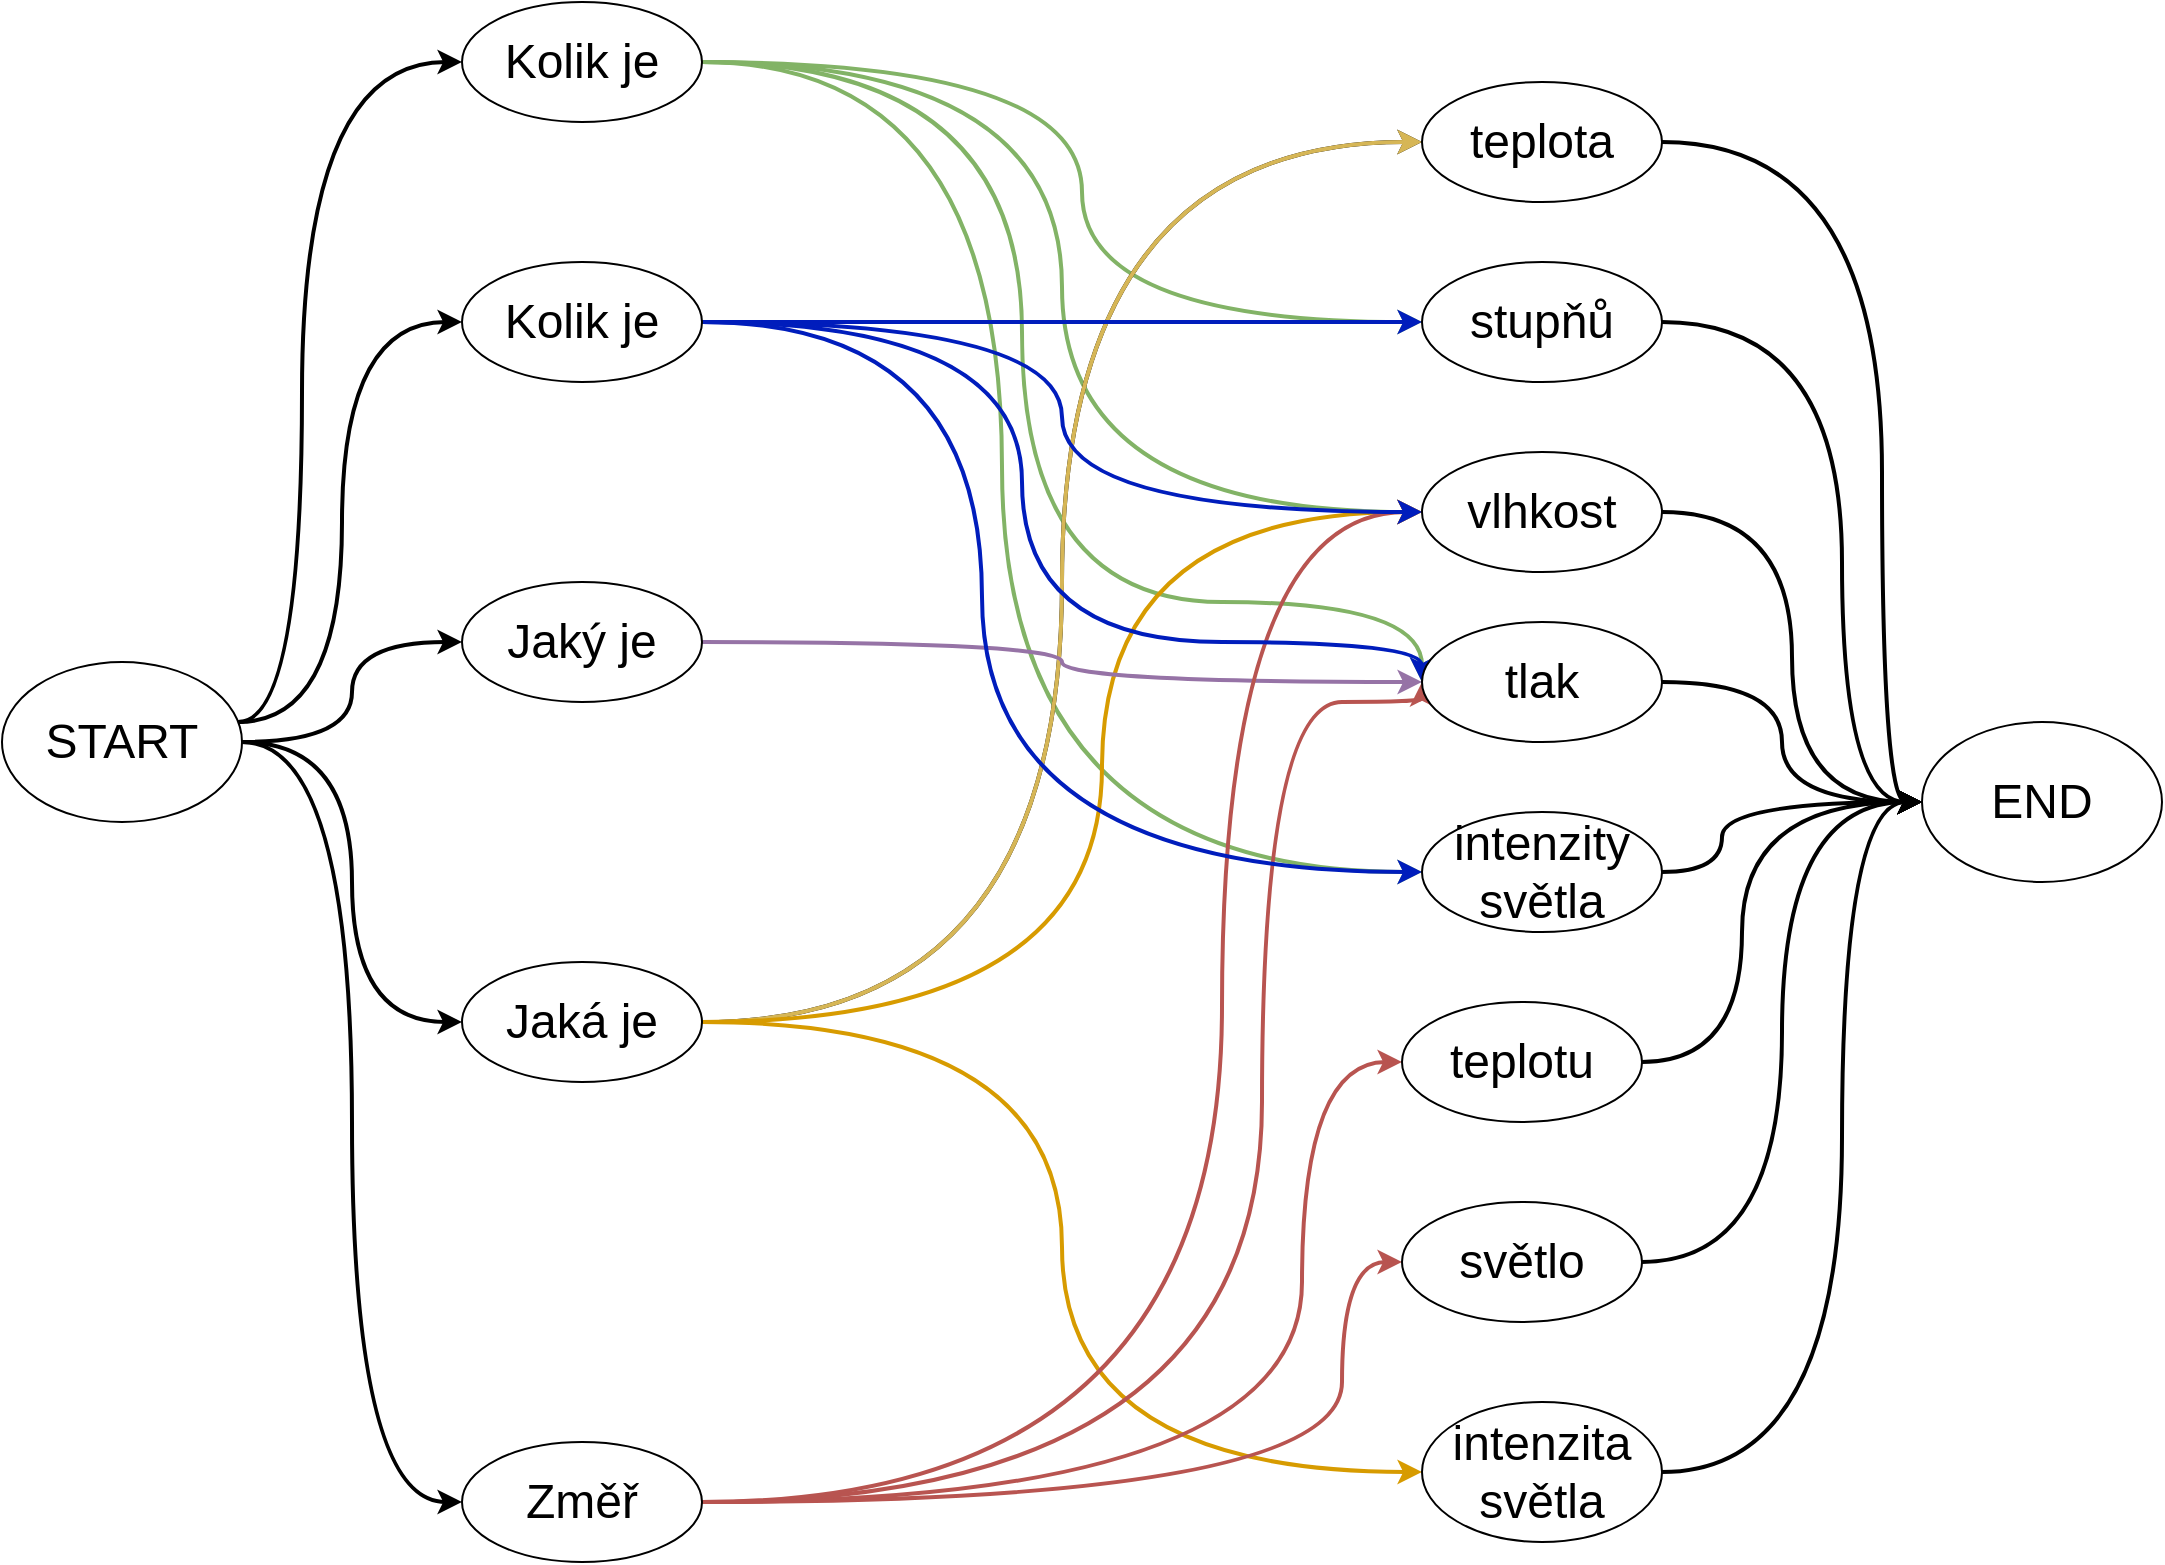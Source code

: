 <mxfile version="14.6.13" type="device"><diagram id="1Yi30_wntYoAYaa9c1Pv" name="Page-1"><mxGraphModel dx="772" dy="1090" grid="1" gridSize="10" guides="1" tooltips="1" connect="1" arrows="1" fold="1" page="1" pageScale="1" pageWidth="827" pageHeight="1169" math="0" shadow="0"><root><mxCell id="0"/><mxCell id="1" parent="0"/><mxCell id="l2vI2yaW2ffIbIIks9VY-35" style="edgeStyle=orthogonalEdgeStyle;curved=1;rounded=0;orthogonalLoop=1;jettySize=auto;html=1;entryX=0;entryY=0.5;entryDx=0;entryDy=0;strokeWidth=2;fontSize=24;" parent="1" source="l2vI2yaW2ffIbIIks9VY-1" target="l2vI2yaW2ffIbIIks9VY-5" edge="1"><mxGeometry relative="1" as="geometry"><Array as="points"><mxPoint x="160" y="630"/><mxPoint x="160" y="300"/></Array></mxGeometry></mxCell><mxCell id="l2vI2yaW2ffIbIIks9VY-58" style="edgeStyle=orthogonalEdgeStyle;curved=1;rounded=0;orthogonalLoop=1;jettySize=auto;html=1;entryX=0;entryY=0.5;entryDx=0;entryDy=0;strokeWidth=2;fontSize=24;" parent="1" source="l2vI2yaW2ffIbIIks9VY-1" target="l2vI2yaW2ffIbIIks9VY-9" edge="1"><mxGeometry relative="1" as="geometry"><Array as="points"><mxPoint x="180" y="630"/><mxPoint x="180" y="430"/></Array></mxGeometry></mxCell><mxCell id="l2vI2yaW2ffIbIIks9VY-59" style="edgeStyle=orthogonalEdgeStyle;curved=1;rounded=0;orthogonalLoop=1;jettySize=auto;html=1;strokeWidth=2;fontSize=24;" parent="1" source="l2vI2yaW2ffIbIIks9VY-1" target="l2vI2yaW2ffIbIIks9VY-7" edge="1"><mxGeometry relative="1" as="geometry"/></mxCell><mxCell id="l2vI2yaW2ffIbIIks9VY-60" style="edgeStyle=orthogonalEdgeStyle;curved=1;rounded=0;orthogonalLoop=1;jettySize=auto;html=1;strokeWidth=2;entryX=0;entryY=0.5;entryDx=0;entryDy=0;fontSize=24;" parent="1" source="l2vI2yaW2ffIbIIks9VY-1" target="l2vI2yaW2ffIbIIks9VY-6" edge="1"><mxGeometry relative="1" as="geometry"><mxPoint x="230" y="780" as="targetPoint"/></mxGeometry></mxCell><mxCell id="l2vI2yaW2ffIbIIks9VY-61" style="edgeStyle=orthogonalEdgeStyle;curved=1;rounded=0;orthogonalLoop=1;jettySize=auto;html=1;entryX=0;entryY=0.5;entryDx=0;entryDy=0;strokeWidth=2;fontSize=24;" parent="1" source="l2vI2yaW2ffIbIIks9VY-1" target="l2vI2yaW2ffIbIIks9VY-8" edge="1"><mxGeometry relative="1" as="geometry"/></mxCell><mxCell id="l2vI2yaW2ffIbIIks9VY-1" value="START" style="ellipse;whiteSpace=wrap;html=1;fontSize=24;" parent="1" vertex="1"><mxGeometry x="10" y="600" width="120" height="80" as="geometry"/></mxCell><mxCell id="l2vI2yaW2ffIbIIks9VY-25" style="edgeStyle=orthogonalEdgeStyle;curved=1;rounded=0;orthogonalLoop=1;jettySize=auto;html=1;entryX=0;entryY=0.5;entryDx=0;entryDy=0;fillColor=#d5e8d4;strokeColor=#82b366;exitX=1;exitY=0.5;exitDx=0;exitDy=0;strokeWidth=2;fontSize=24;" parent="1" source="l2vI2yaW2ffIbIIks9VY-5" target="l2vI2yaW2ffIbIIks9VY-24" edge="1"><mxGeometry relative="1" as="geometry"><Array as="points"><mxPoint x="550" y="300"/><mxPoint x="550" y="430"/></Array></mxGeometry></mxCell><mxCell id="l2vI2yaW2ffIbIIks9VY-41" style="edgeStyle=orthogonalEdgeStyle;curved=1;rounded=0;orthogonalLoop=1;jettySize=auto;html=1;entryX=0;entryY=0.5;entryDx=0;entryDy=0;fillColor=#d5e8d4;strokeColor=#82b366;strokeWidth=2;fontSize=24;" parent="1" source="l2vI2yaW2ffIbIIks9VY-5" target="l2vI2yaW2ffIbIIks9VY-13" edge="1"><mxGeometry relative="1" as="geometry"><Array as="points"><mxPoint x="520" y="300"/><mxPoint x="520" y="570"/><mxPoint x="720" y="570"/></Array></mxGeometry></mxCell><mxCell id="l2vI2yaW2ffIbIIks9VY-42" style="edgeStyle=orthogonalEdgeStyle;curved=1;rounded=0;orthogonalLoop=1;jettySize=auto;html=1;entryX=0;entryY=0.5;entryDx=0;entryDy=0;fillColor=#d5e8d4;strokeColor=#82b366;strokeWidth=2;fontSize=24;" parent="1" source="l2vI2yaW2ffIbIIks9VY-5" target="l2vI2yaW2ffIbIIks9VY-14" edge="1"><mxGeometry relative="1" as="geometry"/></mxCell><mxCell id="l2vI2yaW2ffIbIIks9VY-43" style="edgeStyle=orthogonalEdgeStyle;curved=1;rounded=0;orthogonalLoop=1;jettySize=auto;html=1;entryX=0;entryY=0.5;entryDx=0;entryDy=0;fillColor=#d5e8d4;strokeColor=#82b366;strokeWidth=2;fontSize=24;" parent="1" source="l2vI2yaW2ffIbIIks9VY-5" target="l2vI2yaW2ffIbIIks9VY-16" edge="1"><mxGeometry relative="1" as="geometry"><Array as="points"><mxPoint x="510" y="300"/><mxPoint x="510" y="705"/></Array></mxGeometry></mxCell><mxCell id="l2vI2yaW2ffIbIIks9VY-5" value="Kolik je" style="ellipse;whiteSpace=wrap;html=1;fontSize=24;" parent="1" vertex="1"><mxGeometry x="240" y="270" width="120" height="60" as="geometry"/></mxCell><mxCell id="l2vI2yaW2ffIbIIks9VY-38" style="edgeStyle=orthogonalEdgeStyle;curved=1;rounded=0;orthogonalLoop=1;jettySize=auto;html=1;entryX=0;entryY=0.5;entryDx=0;entryDy=0;strokeWidth=2;fontSize=24;" parent="1" source="l2vI2yaW2ffIbIIks9VY-6" target="l2vI2yaW2ffIbIIks9VY-12" edge="1"><mxGeometry relative="1" as="geometry"/></mxCell><mxCell id="l2vI2yaW2ffIbIIks9VY-47" style="edgeStyle=orthogonalEdgeStyle;curved=1;rounded=0;orthogonalLoop=1;jettySize=auto;html=1;entryX=0;entryY=0.5;entryDx=0;entryDy=0;fillColor=#fff2cc;strokeColor=#d6b656;strokeWidth=2;fontSize=24;" parent="1" source="l2vI2yaW2ffIbIIks9VY-6" target="l2vI2yaW2ffIbIIks9VY-12" edge="1"><mxGeometry relative="1" as="geometry"/></mxCell><mxCell id="l2vI2yaW2ffIbIIks9VY-48" style="edgeStyle=orthogonalEdgeStyle;curved=1;rounded=0;orthogonalLoop=1;jettySize=auto;html=1;entryX=0;entryY=0.5;entryDx=0;entryDy=0;fillColor=#ffe6cc;strokeColor=#d79b00;strokeWidth=2;fontSize=24;" parent="1" source="l2vI2yaW2ffIbIIks9VY-6" target="l2vI2yaW2ffIbIIks9VY-14" edge="1"><mxGeometry relative="1" as="geometry"><Array as="points"><mxPoint x="560" y="780"/><mxPoint x="560" y="525"/></Array></mxGeometry></mxCell><mxCell id="l2vI2yaW2ffIbIIks9VY-50" style="edgeStyle=orthogonalEdgeStyle;curved=1;rounded=0;orthogonalLoop=1;jettySize=auto;html=1;entryX=0;entryY=0.5;entryDx=0;entryDy=0;fillColor=#ffe6cc;strokeColor=#d79b00;strokeWidth=2;fontSize=24;" parent="1" source="l2vI2yaW2ffIbIIks9VY-6" target="l2vI2yaW2ffIbIIks9VY-15" edge="1"><mxGeometry relative="1" as="geometry"/></mxCell><mxCell id="l2vI2yaW2ffIbIIks9VY-6" value="Jaká je" style="ellipse;whiteSpace=wrap;html=1;fontSize=24;" parent="1" vertex="1"><mxGeometry x="240" y="750" width="120" height="60" as="geometry"/></mxCell><mxCell id="l2vI2yaW2ffIbIIks9VY-51" style="edgeStyle=orthogonalEdgeStyle;curved=1;rounded=0;orthogonalLoop=1;jettySize=auto;html=1;entryX=0;entryY=0.5;entryDx=0;entryDy=0;fillColor=#e1d5e7;strokeColor=#9673a6;strokeWidth=2;fontSize=24;" parent="1" source="l2vI2yaW2ffIbIIks9VY-7" target="l2vI2yaW2ffIbIIks9VY-13" edge="1"><mxGeometry relative="1" as="geometry"/></mxCell><mxCell id="l2vI2yaW2ffIbIIks9VY-7" value="Jaký je" style="ellipse;whiteSpace=wrap;html=1;fontSize=24;" parent="1" vertex="1"><mxGeometry x="240" y="560" width="120" height="60" as="geometry"/></mxCell><mxCell id="l2vI2yaW2ffIbIIks9VY-37" style="edgeStyle=orthogonalEdgeStyle;curved=1;rounded=0;orthogonalLoop=1;jettySize=auto;html=1;entryX=0;entryY=0.5;entryDx=0;entryDy=0;fillColor=#f8cecc;strokeColor=#b85450;strokeWidth=2;fontSize=24;" parent="1" source="l2vI2yaW2ffIbIIks9VY-8" target="l2vI2yaW2ffIbIIks9VY-11" edge="1"><mxGeometry relative="1" as="geometry"><Array as="points"><mxPoint x="660" y="1020"/><mxPoint x="660" y="800"/></Array></mxGeometry></mxCell><mxCell id="l2vI2yaW2ffIbIIks9VY-44" style="edgeStyle=orthogonalEdgeStyle;curved=1;rounded=0;orthogonalLoop=1;jettySize=auto;html=1;entryX=0;entryY=0.5;entryDx=0;entryDy=0;fillColor=#f8cecc;strokeColor=#b85450;strokeWidth=2;fontSize=24;" parent="1" source="l2vI2yaW2ffIbIIks9VY-8" target="l2vI2yaW2ffIbIIks9VY-13" edge="1"><mxGeometry relative="1" as="geometry"><Array as="points"><mxPoint x="640" y="1020"/><mxPoint x="640" y="620"/><mxPoint x="720" y="620"/></Array></mxGeometry></mxCell><mxCell id="l2vI2yaW2ffIbIIks9VY-45" style="edgeStyle=orthogonalEdgeStyle;curved=1;rounded=0;orthogonalLoop=1;jettySize=auto;html=1;entryX=0;entryY=0.5;entryDx=0;entryDy=0;fillColor=#f8cecc;strokeColor=#b85450;strokeWidth=2;fontSize=24;" parent="1" source="l2vI2yaW2ffIbIIks9VY-8" target="l2vI2yaW2ffIbIIks9VY-14" edge="1"><mxGeometry relative="1" as="geometry"><Array as="points"><mxPoint x="620" y="1020"/><mxPoint x="620" y="525"/></Array></mxGeometry></mxCell><mxCell id="l2vI2yaW2ffIbIIks9VY-46" style="edgeStyle=orthogonalEdgeStyle;curved=1;rounded=0;orthogonalLoop=1;jettySize=auto;html=1;entryX=0;entryY=0.5;entryDx=0;entryDy=0;fillColor=#f8cecc;strokeColor=#b85450;strokeWidth=2;fontSize=24;" parent="1" source="l2vI2yaW2ffIbIIks9VY-8" target="l2vI2yaW2ffIbIIks9VY-18" edge="1"><mxGeometry relative="1" as="geometry"><Array as="points"><mxPoint x="680" y="1020"/><mxPoint x="680" y="900"/></Array></mxGeometry></mxCell><mxCell id="l2vI2yaW2ffIbIIks9VY-8" value="Změř" style="ellipse;whiteSpace=wrap;html=1;fontSize=24;" parent="1" vertex="1"><mxGeometry x="240" y="990" width="120" height="60" as="geometry"/></mxCell><mxCell id="l2vI2yaW2ffIbIIks9VY-52" style="edgeStyle=orthogonalEdgeStyle;curved=1;rounded=0;orthogonalLoop=1;jettySize=auto;html=1;entryX=0;entryY=0.5;entryDx=0;entryDy=0;fillColor=#0050ef;strokeColor=#001DBC;strokeWidth=2;fontSize=24;" parent="1" source="l2vI2yaW2ffIbIIks9VY-9" target="l2vI2yaW2ffIbIIks9VY-24" edge="1"><mxGeometry relative="1" as="geometry"/></mxCell><mxCell id="l2vI2yaW2ffIbIIks9VY-53" style="edgeStyle=orthogonalEdgeStyle;curved=1;rounded=0;orthogonalLoop=1;jettySize=auto;html=1;entryX=0;entryY=0.5;entryDx=0;entryDy=0;fillColor=#0050ef;strokeColor=#001DBC;strokeWidth=2;fontSize=24;" parent="1" source="l2vI2yaW2ffIbIIks9VY-9" target="l2vI2yaW2ffIbIIks9VY-13" edge="1"><mxGeometry relative="1" as="geometry"><Array as="points"><mxPoint x="520" y="430"/><mxPoint x="520" y="590"/><mxPoint x="720" y="590"/></Array></mxGeometry></mxCell><mxCell id="l2vI2yaW2ffIbIIks9VY-54" style="edgeStyle=orthogonalEdgeStyle;curved=1;rounded=0;orthogonalLoop=1;jettySize=auto;html=1;entryX=0;entryY=0.5;entryDx=0;entryDy=0;fillColor=#0050ef;strokeColor=#001DBC;strokeWidth=2;fontSize=24;" parent="1" source="l2vI2yaW2ffIbIIks9VY-9" target="l2vI2yaW2ffIbIIks9VY-14" edge="1"><mxGeometry relative="1" as="geometry"/></mxCell><mxCell id="l2vI2yaW2ffIbIIks9VY-55" style="edgeStyle=orthogonalEdgeStyle;curved=1;rounded=0;orthogonalLoop=1;jettySize=auto;html=1;entryX=0;entryY=0.5;entryDx=0;entryDy=0;fillColor=#0050ef;strokeColor=#001DBC;strokeWidth=2;fontSize=24;" parent="1" source="l2vI2yaW2ffIbIIks9VY-9" target="l2vI2yaW2ffIbIIks9VY-16" edge="1"><mxGeometry relative="1" as="geometry"><Array as="points"><mxPoint x="500" y="430"/><mxPoint x="500" y="705"/></Array></mxGeometry></mxCell><mxCell id="l2vI2yaW2ffIbIIks9VY-9" value="Kolik je" style="ellipse;whiteSpace=wrap;html=1;fontSize=24;" parent="1" vertex="1"><mxGeometry x="240" y="400" width="120" height="60" as="geometry"/></mxCell><mxCell id="l2vI2yaW2ffIbIIks9VY-69" style="edgeStyle=orthogonalEdgeStyle;curved=1;rounded=0;orthogonalLoop=1;jettySize=auto;html=1;strokeWidth=2;fontSize=24;" parent="1" source="l2vI2yaW2ffIbIIks9VY-11" edge="1"><mxGeometry relative="1" as="geometry"><mxPoint x="970" y="670" as="targetPoint"/><Array as="points"><mxPoint x="880" y="800"/><mxPoint x="880" y="670"/></Array></mxGeometry></mxCell><mxCell id="l2vI2yaW2ffIbIIks9VY-11" value="teplotu" style="ellipse;whiteSpace=wrap;html=1;fontSize=24;" parent="1" vertex="1"><mxGeometry x="710" y="770" width="120" height="60" as="geometry"/></mxCell><mxCell id="l2vI2yaW2ffIbIIks9VY-63" style="edgeStyle=orthogonalEdgeStyle;curved=1;rounded=0;orthogonalLoop=1;jettySize=auto;html=1;entryX=0;entryY=0.5;entryDx=0;entryDy=0;strokeWidth=2;fontSize=24;" parent="1" source="l2vI2yaW2ffIbIIks9VY-12" target="l2vI2yaW2ffIbIIks9VY-62" edge="1"><mxGeometry relative="1" as="geometry"><Array as="points"><mxPoint x="950" y="340"/><mxPoint x="950" y="670"/></Array></mxGeometry></mxCell><mxCell id="l2vI2yaW2ffIbIIks9VY-12" value="teplota" style="ellipse;whiteSpace=wrap;html=1;fontSize=24;" parent="1" vertex="1"><mxGeometry x="720" y="310" width="120" height="60" as="geometry"/></mxCell><mxCell id="l2vI2yaW2ffIbIIks9VY-66" style="edgeStyle=orthogonalEdgeStyle;curved=1;rounded=0;orthogonalLoop=1;jettySize=auto;html=1;strokeWidth=2;fontSize=24;" parent="1" source="l2vI2yaW2ffIbIIks9VY-13" edge="1"><mxGeometry relative="1" as="geometry"><mxPoint x="970" y="670" as="targetPoint"/><Array as="points"><mxPoint x="900" y="610"/><mxPoint x="900" y="670"/></Array></mxGeometry></mxCell><mxCell id="l2vI2yaW2ffIbIIks9VY-13" value="tlak" style="ellipse;whiteSpace=wrap;html=1;fontSize=24;" parent="1" vertex="1"><mxGeometry x="720" y="580" width="120" height="60" as="geometry"/></mxCell><mxCell id="l2vI2yaW2ffIbIIks9VY-65" style="edgeStyle=orthogonalEdgeStyle;curved=1;rounded=0;orthogonalLoop=1;jettySize=auto;html=1;entryX=0;entryY=0.5;entryDx=0;entryDy=0;strokeWidth=2;fontSize=24;" parent="1" source="l2vI2yaW2ffIbIIks9VY-14" target="l2vI2yaW2ffIbIIks9VY-62" edge="1"><mxGeometry relative="1" as="geometry"/></mxCell><mxCell id="l2vI2yaW2ffIbIIks9VY-14" value="vlhkost" style="ellipse;whiteSpace=wrap;html=1;fontSize=24;" parent="1" vertex="1"><mxGeometry x="720" y="495" width="120" height="60" as="geometry"/></mxCell><mxCell id="l2vI2yaW2ffIbIIks9VY-71" style="edgeStyle=orthogonalEdgeStyle;curved=1;rounded=0;orthogonalLoop=1;jettySize=auto;html=1;strokeWidth=2;fontSize=24;" parent="1" source="l2vI2yaW2ffIbIIks9VY-15" edge="1"><mxGeometry relative="1" as="geometry"><mxPoint x="970" y="670" as="targetPoint"/><Array as="points"><mxPoint x="930" y="1005"/><mxPoint x="930" y="670"/></Array></mxGeometry></mxCell><mxCell id="l2vI2yaW2ffIbIIks9VY-15" value="intenzita světla" style="ellipse;whiteSpace=wrap;html=1;fontSize=24;" parent="1" vertex="1"><mxGeometry x="720" y="970" width="120" height="70" as="geometry"/></mxCell><mxCell id="l2vI2yaW2ffIbIIks9VY-67" style="edgeStyle=orthogonalEdgeStyle;curved=1;rounded=0;orthogonalLoop=1;jettySize=auto;html=1;strokeWidth=2;fontSize=24;" parent="1" source="l2vI2yaW2ffIbIIks9VY-16" edge="1"><mxGeometry relative="1" as="geometry"><mxPoint x="970" y="670" as="targetPoint"/><Array as="points"><mxPoint x="870" y="705"/><mxPoint x="870" y="670"/></Array></mxGeometry></mxCell><mxCell id="l2vI2yaW2ffIbIIks9VY-16" value="intenzity světla" style="ellipse;whiteSpace=wrap;html=1;fontSize=24;" parent="1" vertex="1"><mxGeometry x="720" y="675" width="120" height="60" as="geometry"/></mxCell><mxCell id="l2vI2yaW2ffIbIIks9VY-70" style="edgeStyle=orthogonalEdgeStyle;curved=1;rounded=0;orthogonalLoop=1;jettySize=auto;html=1;strokeWidth=2;fontSize=24;" parent="1" source="l2vI2yaW2ffIbIIks9VY-18" edge="1"><mxGeometry relative="1" as="geometry"><mxPoint x="970" y="670" as="targetPoint"/><Array as="points"><mxPoint x="900" y="900"/><mxPoint x="900" y="670"/></Array></mxGeometry></mxCell><mxCell id="l2vI2yaW2ffIbIIks9VY-18" value="světlo" style="ellipse;whiteSpace=wrap;html=1;fontSize=24;" parent="1" vertex="1"><mxGeometry x="710" y="870" width="120" height="60" as="geometry"/></mxCell><mxCell id="l2vI2yaW2ffIbIIks9VY-64" style="edgeStyle=orthogonalEdgeStyle;curved=1;rounded=0;orthogonalLoop=1;jettySize=auto;html=1;strokeWidth=2;entryX=0;entryY=0.5;entryDx=0;entryDy=0;fontSize=24;" parent="1" source="l2vI2yaW2ffIbIIks9VY-24" target="l2vI2yaW2ffIbIIks9VY-62" edge="1"><mxGeometry relative="1" as="geometry"><mxPoint x="970" y="660" as="targetPoint"/><Array as="points"><mxPoint x="930" y="430"/><mxPoint x="930" y="670"/></Array></mxGeometry></mxCell><mxCell id="l2vI2yaW2ffIbIIks9VY-24" value="stupňů" style="ellipse;whiteSpace=wrap;html=1;fontSize=24;" parent="1" vertex="1"><mxGeometry x="720" y="400" width="120" height="60" as="geometry"/></mxCell><mxCell id="l2vI2yaW2ffIbIIks9VY-62" value="END" style="ellipse;whiteSpace=wrap;html=1;fontSize=24;" parent="1" vertex="1"><mxGeometry x="970" y="630" width="120" height="80" as="geometry"/></mxCell></root></mxGraphModel></diagram></mxfile>